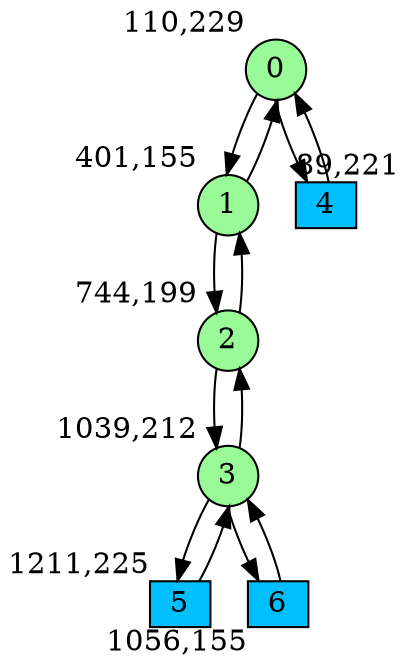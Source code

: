 digraph G {
graph [bgcolor=white]
node [shape=circle, style = filled, fillcolor=white,fixedsize=true, width=0.4, height=0.3 ]
0[xlabel="110,229", pos = "0.328125,0!", fillcolor=palegreen ];
1[xlabel="401,155", pos = "4.875,1.15625!", fillcolor=palegreen ];
2[xlabel="744,199", pos = "10.2344,0.46875!", fillcolor=palegreen ];
3[xlabel="1039,212", pos = "14.8438,0.265625!", fillcolor=palegreen ];
4[xlabel="89,221", pos = "0,0.125!", fillcolor=deepskyblue, shape=box ];
5[xlabel="1211,225", pos = "17.5313,0.0625!", fillcolor=deepskyblue, shape=box ];
6[xlabel="1056,155", pos = "15.1094,1.15625!", fillcolor=deepskyblue, shape=box ];
0->1 ;
0->4 ;
1->0 ;
1->2 ;
2->1 ;
2->3 ;
3->2 ;
3->5 ;
3->6 ;
4->0 ;
5->3 ;
6->3 ;
}
